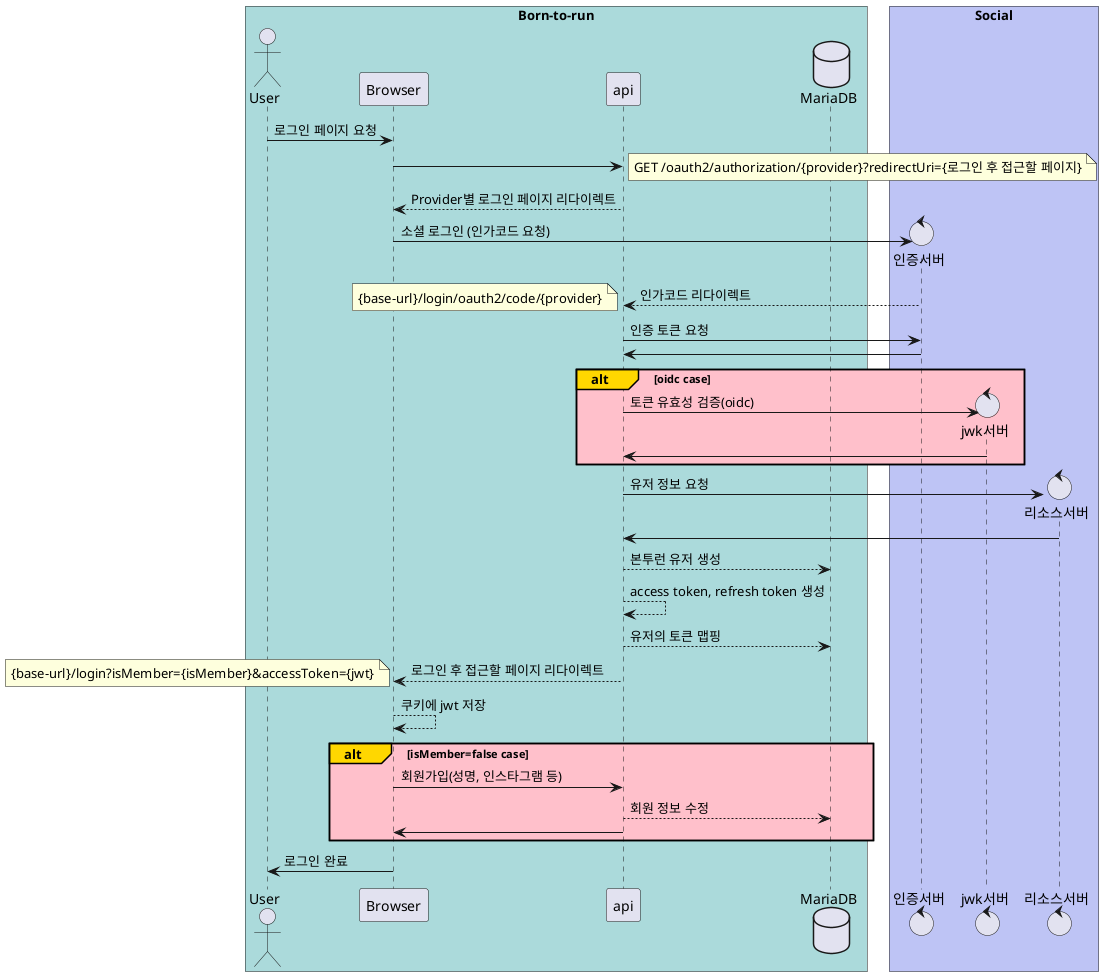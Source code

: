 @startuml
skinparam ParticipantPadding 20
skinparam BoxPadding 10

box "Born-to-run" #ABDADB
actor       User        as u
participant Browser     as fe
participant api         as be
database    MariaDB    as db
end box

u -> fe: 로그인 페이지 요청
fe -> be
note right
  GET /oauth2/authorization/{provider}?redirectUri={로그인 후 접근할 페이지}
end note
fe <-- be: Provider별 로그인 페이지 리다이렉트

box "Social" #BEC4F5
create control 인증서버 as auth
fe -> auth: 소셜 로그인 (인가코드 요청)

be <-- auth: 인가코드 리다이렉트
note left
  {base-url}/login/oauth2/code/{provider}
end note

be -> auth: 인증 토큰 요청
be <- auth

alt#Gold #Pink oidc case
    create control jwk서버 as jwk
    be -> jwk: 토큰 유효성 검증(oidc)
    be <- jwk
end

create control 리소스서버 as resource
be -> resource: 유저 정보 요청
be <- resource

be --> db: 본투런 유저 생성
be --> be: access token, refresh token 생성
be --> db: 유저의 토큰 맵핑
be --> fe: 로그인 후 접근할 페이지 리다이렉트

note left
  {base-url}/login?isMember={isMember}&accessToken={jwt}
end note

'vue.js에서는 보통 mutations로 jwt를 관리함
fe --> fe: 쿠키에 jwt 저장
alt#Gold #Pink isMember=false case
    fe -> be: 회원가입(성명, 인스타그램 등)
    be --> db: 회원 정보 수정
    fe <- be
end
u <- fe: 로그인 완료

end box
@enduml
